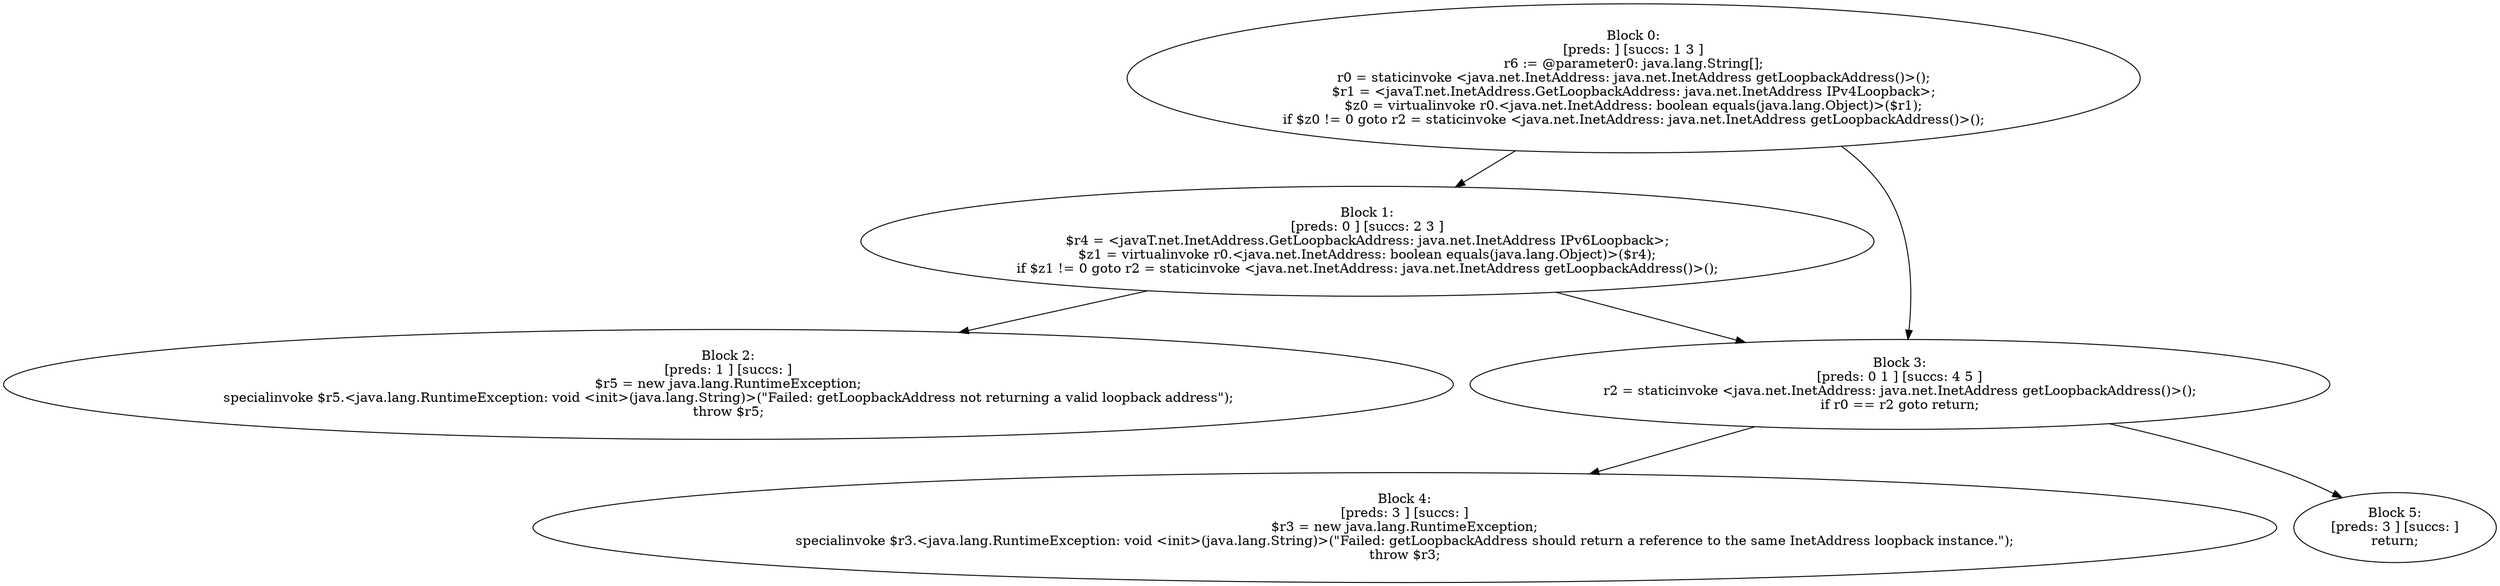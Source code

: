 digraph "unitGraph" {
    "Block 0:
[preds: ] [succs: 1 3 ]
r6 := @parameter0: java.lang.String[];
r0 = staticinvoke <java.net.InetAddress: java.net.InetAddress getLoopbackAddress()>();
$r1 = <javaT.net.InetAddress.GetLoopbackAddress: java.net.InetAddress IPv4Loopback>;
$z0 = virtualinvoke r0.<java.net.InetAddress: boolean equals(java.lang.Object)>($r1);
if $z0 != 0 goto r2 = staticinvoke <java.net.InetAddress: java.net.InetAddress getLoopbackAddress()>();
"
    "Block 1:
[preds: 0 ] [succs: 2 3 ]
$r4 = <javaT.net.InetAddress.GetLoopbackAddress: java.net.InetAddress IPv6Loopback>;
$z1 = virtualinvoke r0.<java.net.InetAddress: boolean equals(java.lang.Object)>($r4);
if $z1 != 0 goto r2 = staticinvoke <java.net.InetAddress: java.net.InetAddress getLoopbackAddress()>();
"
    "Block 2:
[preds: 1 ] [succs: ]
$r5 = new java.lang.RuntimeException;
specialinvoke $r5.<java.lang.RuntimeException: void <init>(java.lang.String)>(\"Failed: getLoopbackAddress not returning a valid loopback address\");
throw $r5;
"
    "Block 3:
[preds: 0 1 ] [succs: 4 5 ]
r2 = staticinvoke <java.net.InetAddress: java.net.InetAddress getLoopbackAddress()>();
if r0 == r2 goto return;
"
    "Block 4:
[preds: 3 ] [succs: ]
$r3 = new java.lang.RuntimeException;
specialinvoke $r3.<java.lang.RuntimeException: void <init>(java.lang.String)>(\"Failed: getLoopbackAddress should return a reference to the same InetAddress loopback instance.\");
throw $r3;
"
    "Block 5:
[preds: 3 ] [succs: ]
return;
"
    "Block 0:
[preds: ] [succs: 1 3 ]
r6 := @parameter0: java.lang.String[];
r0 = staticinvoke <java.net.InetAddress: java.net.InetAddress getLoopbackAddress()>();
$r1 = <javaT.net.InetAddress.GetLoopbackAddress: java.net.InetAddress IPv4Loopback>;
$z0 = virtualinvoke r0.<java.net.InetAddress: boolean equals(java.lang.Object)>($r1);
if $z0 != 0 goto r2 = staticinvoke <java.net.InetAddress: java.net.InetAddress getLoopbackAddress()>();
"->"Block 1:
[preds: 0 ] [succs: 2 3 ]
$r4 = <javaT.net.InetAddress.GetLoopbackAddress: java.net.InetAddress IPv6Loopback>;
$z1 = virtualinvoke r0.<java.net.InetAddress: boolean equals(java.lang.Object)>($r4);
if $z1 != 0 goto r2 = staticinvoke <java.net.InetAddress: java.net.InetAddress getLoopbackAddress()>();
";
    "Block 0:
[preds: ] [succs: 1 3 ]
r6 := @parameter0: java.lang.String[];
r0 = staticinvoke <java.net.InetAddress: java.net.InetAddress getLoopbackAddress()>();
$r1 = <javaT.net.InetAddress.GetLoopbackAddress: java.net.InetAddress IPv4Loopback>;
$z0 = virtualinvoke r0.<java.net.InetAddress: boolean equals(java.lang.Object)>($r1);
if $z0 != 0 goto r2 = staticinvoke <java.net.InetAddress: java.net.InetAddress getLoopbackAddress()>();
"->"Block 3:
[preds: 0 1 ] [succs: 4 5 ]
r2 = staticinvoke <java.net.InetAddress: java.net.InetAddress getLoopbackAddress()>();
if r0 == r2 goto return;
";
    "Block 1:
[preds: 0 ] [succs: 2 3 ]
$r4 = <javaT.net.InetAddress.GetLoopbackAddress: java.net.InetAddress IPv6Loopback>;
$z1 = virtualinvoke r0.<java.net.InetAddress: boolean equals(java.lang.Object)>($r4);
if $z1 != 0 goto r2 = staticinvoke <java.net.InetAddress: java.net.InetAddress getLoopbackAddress()>();
"->"Block 2:
[preds: 1 ] [succs: ]
$r5 = new java.lang.RuntimeException;
specialinvoke $r5.<java.lang.RuntimeException: void <init>(java.lang.String)>(\"Failed: getLoopbackAddress not returning a valid loopback address\");
throw $r5;
";
    "Block 1:
[preds: 0 ] [succs: 2 3 ]
$r4 = <javaT.net.InetAddress.GetLoopbackAddress: java.net.InetAddress IPv6Loopback>;
$z1 = virtualinvoke r0.<java.net.InetAddress: boolean equals(java.lang.Object)>($r4);
if $z1 != 0 goto r2 = staticinvoke <java.net.InetAddress: java.net.InetAddress getLoopbackAddress()>();
"->"Block 3:
[preds: 0 1 ] [succs: 4 5 ]
r2 = staticinvoke <java.net.InetAddress: java.net.InetAddress getLoopbackAddress()>();
if r0 == r2 goto return;
";
    "Block 3:
[preds: 0 1 ] [succs: 4 5 ]
r2 = staticinvoke <java.net.InetAddress: java.net.InetAddress getLoopbackAddress()>();
if r0 == r2 goto return;
"->"Block 4:
[preds: 3 ] [succs: ]
$r3 = new java.lang.RuntimeException;
specialinvoke $r3.<java.lang.RuntimeException: void <init>(java.lang.String)>(\"Failed: getLoopbackAddress should return a reference to the same InetAddress loopback instance.\");
throw $r3;
";
    "Block 3:
[preds: 0 1 ] [succs: 4 5 ]
r2 = staticinvoke <java.net.InetAddress: java.net.InetAddress getLoopbackAddress()>();
if r0 == r2 goto return;
"->"Block 5:
[preds: 3 ] [succs: ]
return;
";
}
